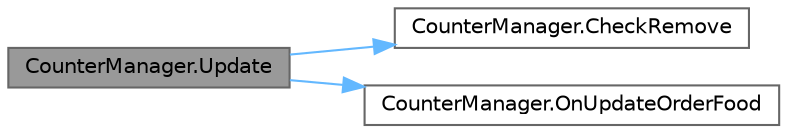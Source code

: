 digraph "CounterManager.Update"
{
 // LATEX_PDF_SIZE
  bgcolor="transparent";
  edge [fontname=Helvetica,fontsize=10,labelfontname=Helvetica,labelfontsize=10];
  node [fontname=Helvetica,fontsize=10,shape=box,height=0.2,width=0.4];
  rankdir="LR";
  Node1 [id="Node000001",label="CounterManager.Update",height=0.2,width=0.4,color="gray40", fillcolor="grey60", style="filled", fontcolor="black",tooltip=" "];
  Node1 -> Node2 [id="edge1_Node000001_Node000002",color="steelblue1",style="solid",tooltip=" "];
  Node2 [id="Node000002",label="CounterManager.CheckRemove",height=0.2,width=0.4,color="grey40", fillcolor="white", style="filled",URL="$class_counter_manager.html#a55dc8e815fed5688239a69b123335aaa",tooltip=" "];
  Node1 -> Node3 [id="edge2_Node000001_Node000003",color="steelblue1",style="solid",tooltip=" "];
  Node3 [id="Node000003",label="CounterManager.OnUpdateOrderFood",height=0.2,width=0.4,color="grey40", fillcolor="white", style="filled",URL="$class_counter_manager.html#aba3fec31563b483e7ed7510d2095bc5f",tooltip=" "];
}
